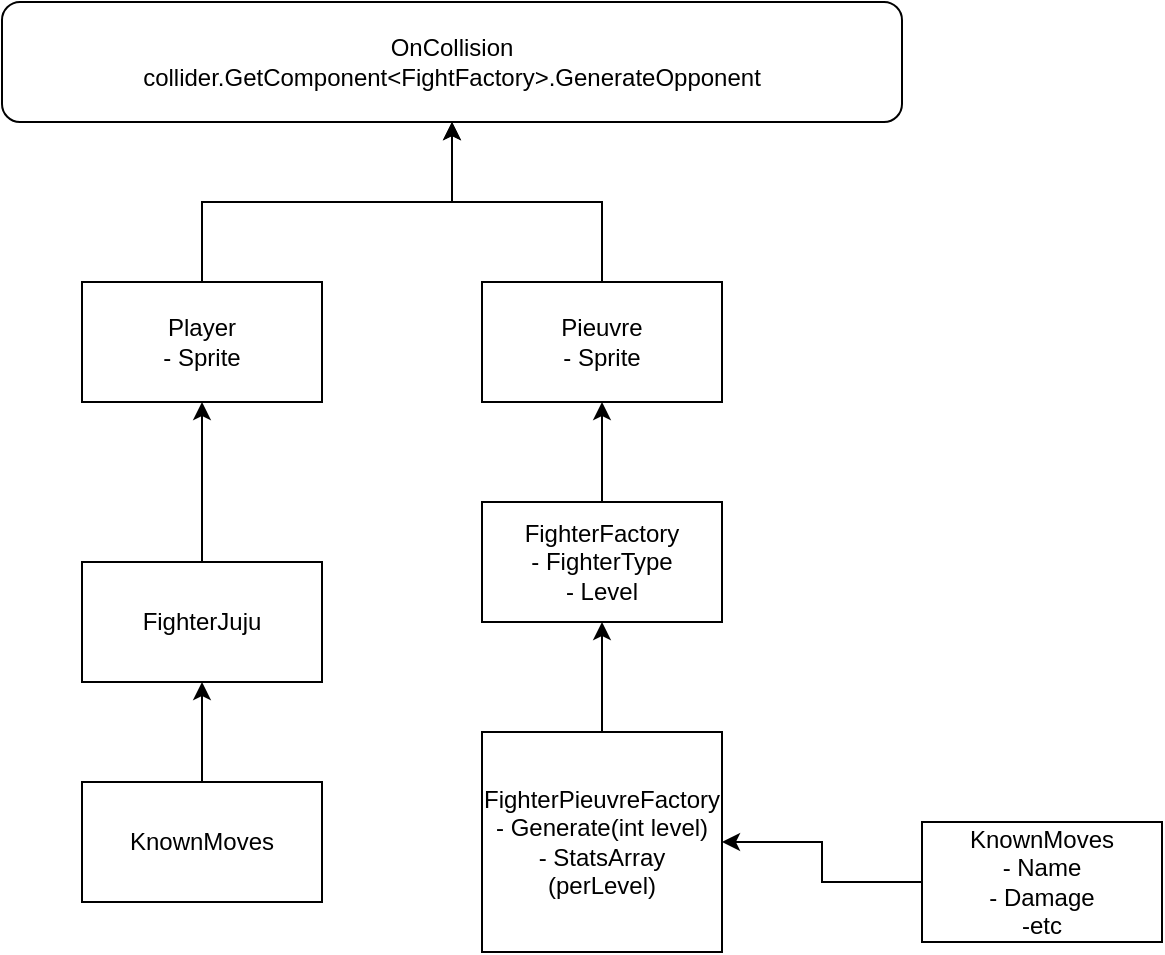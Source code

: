 <mxfile version="16.4.3" type="device"><diagram id="CG_mRi_ZZe51h_XHvoXC" name="Page-1"><mxGraphModel dx="1422" dy="762" grid="1" gridSize="10" guides="1" tooltips="1" connect="1" arrows="1" fold="1" page="1" pageScale="1" pageWidth="827" pageHeight="1169" math="0" shadow="0"><root><mxCell id="0"/><mxCell id="1" parent="0"/><mxCell id="ElkSxF_G8P0hEZwPaX_I-16" style="edgeStyle=orthogonalEdgeStyle;rounded=0;orthogonalLoop=1;jettySize=auto;html=1;exitX=0.5;exitY=0;exitDx=0;exitDy=0;" edge="1" parent="1" source="ElkSxF_G8P0hEZwPaX_I-1" target="ElkSxF_G8P0hEZwPaX_I-15"><mxGeometry relative="1" as="geometry"/></mxCell><mxCell id="ElkSxF_G8P0hEZwPaX_I-1" value="Player&lt;br&gt;- Sprite" style="rounded=0;whiteSpace=wrap;html=1;" vertex="1" parent="1"><mxGeometry x="100" y="230" width="120" height="60" as="geometry"/></mxCell><mxCell id="ElkSxF_G8P0hEZwPaX_I-5" style="edgeStyle=orthogonalEdgeStyle;rounded=0;orthogonalLoop=1;jettySize=auto;html=1;exitX=0.5;exitY=0;exitDx=0;exitDy=0;" edge="1" parent="1" source="ElkSxF_G8P0hEZwPaX_I-2" target="ElkSxF_G8P0hEZwPaX_I-1"><mxGeometry relative="1" as="geometry"/></mxCell><mxCell id="ElkSxF_G8P0hEZwPaX_I-2" value="FighterJuju" style="rounded=0;whiteSpace=wrap;html=1;" vertex="1" parent="1"><mxGeometry x="100" y="370" width="120" height="60" as="geometry"/></mxCell><mxCell id="ElkSxF_G8P0hEZwPaX_I-17" style="edgeStyle=orthogonalEdgeStyle;rounded=0;orthogonalLoop=1;jettySize=auto;html=1;exitX=0.5;exitY=0;exitDx=0;exitDy=0;" edge="1" parent="1" source="ElkSxF_G8P0hEZwPaX_I-3" target="ElkSxF_G8P0hEZwPaX_I-15"><mxGeometry relative="1" as="geometry"/></mxCell><mxCell id="ElkSxF_G8P0hEZwPaX_I-3" value="Pieuvre&lt;br&gt;- Sprite" style="rounded=0;whiteSpace=wrap;html=1;" vertex="1" parent="1"><mxGeometry x="300" y="230" width="120" height="60" as="geometry"/></mxCell><mxCell id="ElkSxF_G8P0hEZwPaX_I-14" style="edgeStyle=orthogonalEdgeStyle;rounded=0;orthogonalLoop=1;jettySize=auto;html=1;exitX=0.5;exitY=0;exitDx=0;exitDy=0;" edge="1" parent="1" source="ElkSxF_G8P0hEZwPaX_I-6" target="ElkSxF_G8P0hEZwPaX_I-3"><mxGeometry relative="1" as="geometry"/></mxCell><mxCell id="ElkSxF_G8P0hEZwPaX_I-6" value="FighterFactory&lt;br&gt;- FighterType&lt;br&gt;- Level" style="rounded=0;whiteSpace=wrap;html=1;" vertex="1" parent="1"><mxGeometry x="300" y="340" width="120" height="60" as="geometry"/></mxCell><mxCell id="ElkSxF_G8P0hEZwPaX_I-9" style="edgeStyle=orthogonalEdgeStyle;rounded=0;orthogonalLoop=1;jettySize=auto;html=1;exitX=0.5;exitY=0;exitDx=0;exitDy=0;entryX=0.5;entryY=1;entryDx=0;entryDy=0;" edge="1" parent="1" source="ElkSxF_G8P0hEZwPaX_I-7" target="ElkSxF_G8P0hEZwPaX_I-2"><mxGeometry relative="1" as="geometry"/></mxCell><mxCell id="ElkSxF_G8P0hEZwPaX_I-7" value="KnownMoves" style="rounded=0;whiteSpace=wrap;html=1;" vertex="1" parent="1"><mxGeometry x="100" y="480" width="120" height="60" as="geometry"/></mxCell><mxCell id="ElkSxF_G8P0hEZwPaX_I-13" style="edgeStyle=orthogonalEdgeStyle;rounded=0;orthogonalLoop=1;jettySize=auto;html=1;exitX=0.5;exitY=0;exitDx=0;exitDy=0;" edge="1" parent="1" source="ElkSxF_G8P0hEZwPaX_I-10" target="ElkSxF_G8P0hEZwPaX_I-6"><mxGeometry relative="1" as="geometry"/></mxCell><mxCell id="ElkSxF_G8P0hEZwPaX_I-10" value="FighterPieuvreFactory&lt;br&gt;- Generate(int level)&lt;br&gt;- StatsArray (perLevel)" style="rounded=0;whiteSpace=wrap;html=1;" vertex="1" parent="1"><mxGeometry x="300" y="455" width="120" height="110" as="geometry"/></mxCell><mxCell id="ElkSxF_G8P0hEZwPaX_I-12" style="edgeStyle=orthogonalEdgeStyle;rounded=0;orthogonalLoop=1;jettySize=auto;html=1;exitX=0;exitY=0.5;exitDx=0;exitDy=0;entryX=1;entryY=0.5;entryDx=0;entryDy=0;" edge="1" parent="1" source="ElkSxF_G8P0hEZwPaX_I-11" target="ElkSxF_G8P0hEZwPaX_I-10"><mxGeometry relative="1" as="geometry"/></mxCell><mxCell id="ElkSxF_G8P0hEZwPaX_I-11" value="KnownMoves&lt;br&gt;- Name&lt;br&gt;- Damage&lt;br&gt;-etc" style="rounded=0;whiteSpace=wrap;html=1;" vertex="1" parent="1"><mxGeometry x="520" y="500" width="120" height="60" as="geometry"/></mxCell><mxCell id="ElkSxF_G8P0hEZwPaX_I-15" value="OnCollision&lt;br&gt;collider.GetComponent&amp;lt;FightFactory&amp;gt;.GenerateOpponent" style="rounded=1;whiteSpace=wrap;html=1;" vertex="1" parent="1"><mxGeometry x="60" y="90" width="450" height="60" as="geometry"/></mxCell></root></mxGraphModel></diagram></mxfile>
